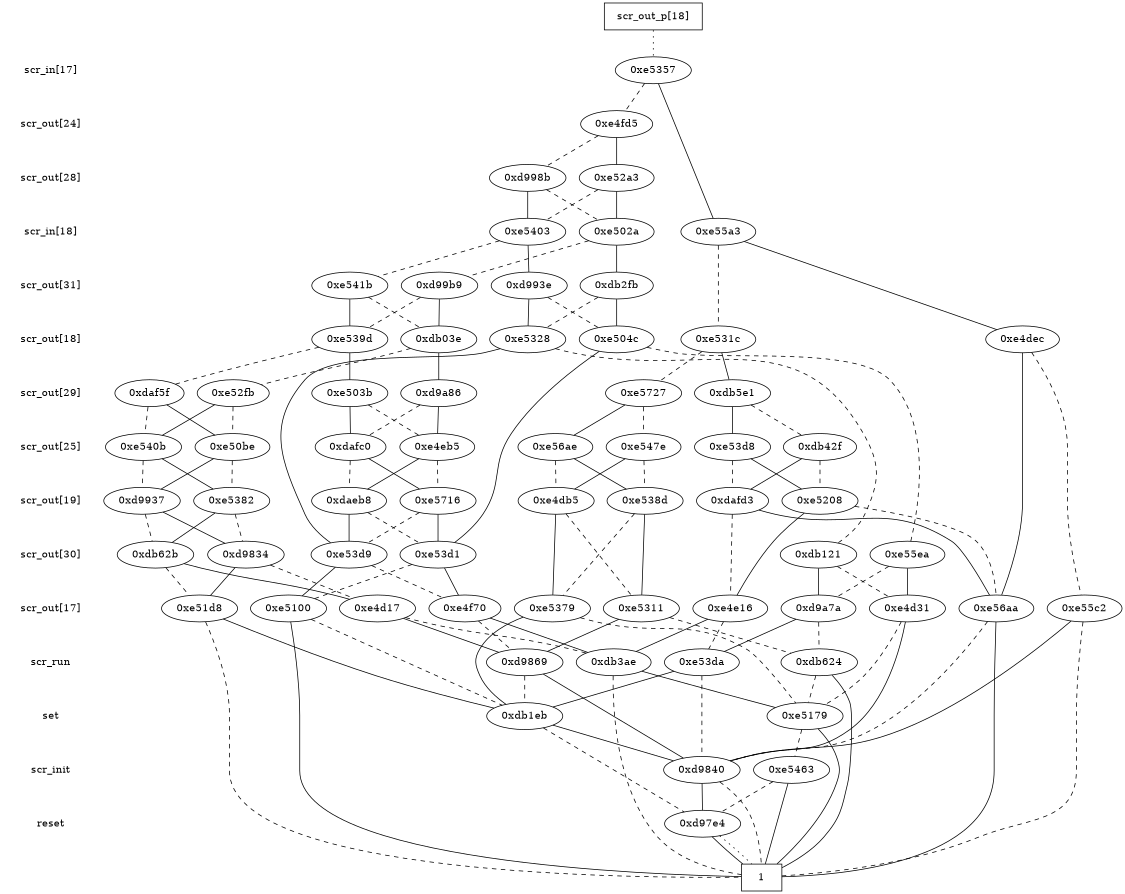 digraph "DD" {
size = "7.5,10"
center = true;
edge [dir = none];
{ node [shape = plaintext];
  edge [style = invis];
  "CONST NODES" [style = invis];
" scr_in[17] " -> " scr_out[24] " -> " scr_out[28] " -> " scr_in[18] " -> " scr_out[31] " -> " scr_out[18] " -> " scr_out[29] " -> " scr_out[25] " -> " scr_out[19] " -> " scr_out[30] " -> " scr_out[17] " -> " scr_run " -> " set " -> " scr_init " -> " reset " -> "CONST NODES"; 
}
{ rank = same; node [shape = box]; edge [style = invis];
"  scr_out_p[18]  "; }
{ rank = same; " scr_in[17] ";
"0xe5357";
}
{ rank = same; " scr_out[24] ";
"0xe4fd5";
}
{ rank = same; " scr_out[28] ";
"0xe52a3";
"0xd998b";
}
{ rank = same; " scr_in[18] ";
"0xe502a";
"0xe55a3";
"0xe5403";
}
{ rank = same; " scr_out[31] ";
"0xdb2fb";
"0xd99b9";
"0xd993e";
"0xe541b";
}
{ rank = same; " scr_out[18] ";
"0xe4dec";
"0xe504c";
"0xdb03e";
"0xe5328";
"0xe531c";
"0xe539d";
}
{ rank = same; " scr_out[29] ";
"0xdb5e1";
"0xe5727";
"0xd9a86";
"0xdaf5f";
"0xe503b";
"0xe52fb";
}
{ rank = same; " scr_out[25] ";
"0xdafc0";
"0xe4eb5";
"0xdb42f";
"0xe53d8";
"0xe547e";
"0xe56ae";
"0xe50be";
"0xe540b";
}
{ rank = same; " scr_out[19] ";
"0xdafd3";
"0xe538d";
"0xe5382";
"0xe5208";
"0xe4db5";
"0xd9937";
"0xdaeb8";
"0xe5716";
}
{ rank = same; " scr_out[30] ";
"0xd9834";
"0xdb62b";
"0xe53d1";
"0xe53d9";
"0xe55ea";
"0xdb121";
}
{ rank = same; " scr_out[17] ";
"0xe5100";
"0xe4d31";
"0xe4e16";
"0xe5311";
"0xe4d17";
"0xd9a7a";
"0xe51d8";
"0xe4f70";
"0xe55c2";
"0xe56aa";
"0xe5379";
}
{ rank = same; " scr_run ";
"0xe53da";
"0xdb3ae";
"0xd9869";
"0xdb624";
}
{ rank = same; " set ";
"0xe5179";
"0xdb1eb";
}
{ rank = same; " scr_init ";
"0xe5463";
"0xd9840";
}
{ rank = same; " reset ";
"0xd97e4";
}
{ rank = same; "CONST NODES";
{ node [shape = box]; "0xd979d";
}
}
"  scr_out_p[18]  " -> "0xe5357" [style = dotted];
"0xe5357" -> "0xe55a3";
"0xe5357" -> "0xe4fd5" [style = dashed];
"0xe4fd5" -> "0xe52a3";
"0xe4fd5" -> "0xd998b" [style = dashed];
"0xe52a3" -> "0xe502a";
"0xe52a3" -> "0xe5403" [style = dashed];
"0xd998b" -> "0xe5403";
"0xd998b" -> "0xe502a" [style = dashed];
"0xe502a" -> "0xdb2fb";
"0xe502a" -> "0xd99b9" [style = dashed];
"0xe55a3" -> "0xe4dec";
"0xe55a3" -> "0xe531c" [style = dashed];
"0xe5403" -> "0xd993e";
"0xe5403" -> "0xe541b" [style = dashed];
"0xdb2fb" -> "0xe504c";
"0xdb2fb" -> "0xe5328" [style = dashed];
"0xd99b9" -> "0xdb03e";
"0xd99b9" -> "0xe539d" [style = dashed];
"0xd993e" -> "0xe5328";
"0xd993e" -> "0xe504c" [style = dashed];
"0xe541b" -> "0xe539d";
"0xe541b" -> "0xdb03e" [style = dashed];
"0xe4dec" -> "0xe56aa";
"0xe4dec" -> "0xe55c2" [style = dashed];
"0xe504c" -> "0xe53d1";
"0xe504c" -> "0xe55ea" [style = dashed];
"0xdb03e" -> "0xd9a86";
"0xdb03e" -> "0xe52fb" [style = dashed];
"0xe5328" -> "0xe53d9";
"0xe5328" -> "0xdb121" [style = dashed];
"0xe531c" -> "0xdb5e1";
"0xe531c" -> "0xe5727" [style = dashed];
"0xe539d" -> "0xe503b";
"0xe539d" -> "0xdaf5f" [style = dashed];
"0xdb5e1" -> "0xe53d8";
"0xdb5e1" -> "0xdb42f" [style = dashed];
"0xe5727" -> "0xe56ae";
"0xe5727" -> "0xe547e" [style = dashed];
"0xd9a86" -> "0xe4eb5";
"0xd9a86" -> "0xdafc0" [style = dashed];
"0xdaf5f" -> "0xe50be";
"0xdaf5f" -> "0xe540b" [style = dashed];
"0xe503b" -> "0xdafc0";
"0xe503b" -> "0xe4eb5" [style = dashed];
"0xe52fb" -> "0xe540b";
"0xe52fb" -> "0xe50be" [style = dashed];
"0xdafc0" -> "0xe5716";
"0xdafc0" -> "0xdaeb8" [style = dashed];
"0xe4eb5" -> "0xdaeb8";
"0xe4eb5" -> "0xe5716" [style = dashed];
"0xdb42f" -> "0xdafd3";
"0xdb42f" -> "0xe5208" [style = dashed];
"0xe53d8" -> "0xe5208";
"0xe53d8" -> "0xdafd3" [style = dashed];
"0xe547e" -> "0xe4db5";
"0xe547e" -> "0xe538d" [style = dashed];
"0xe56ae" -> "0xe538d";
"0xe56ae" -> "0xe4db5" [style = dashed];
"0xe50be" -> "0xd9937";
"0xe50be" -> "0xe5382" [style = dashed];
"0xe540b" -> "0xe5382";
"0xe540b" -> "0xd9937" [style = dashed];
"0xdafd3" -> "0xe56aa";
"0xdafd3" -> "0xe4e16" [style = dashed];
"0xe538d" -> "0xe5311";
"0xe538d" -> "0xe5379" [style = dashed];
"0xe5382" -> "0xdb62b";
"0xe5382" -> "0xd9834" [style = dashed];
"0xe5208" -> "0xe4e16";
"0xe5208" -> "0xe56aa" [style = dashed];
"0xe4db5" -> "0xe5379";
"0xe4db5" -> "0xe5311" [style = dashed];
"0xd9937" -> "0xd9834";
"0xd9937" -> "0xdb62b" [style = dashed];
"0xdaeb8" -> "0xe53d9";
"0xdaeb8" -> "0xe53d1" [style = dashed];
"0xe5716" -> "0xe53d1";
"0xe5716" -> "0xe53d9" [style = dashed];
"0xd9834" -> "0xe51d8";
"0xd9834" -> "0xe4d17" [style = dashed];
"0xdb62b" -> "0xe4d17";
"0xdb62b" -> "0xe51d8" [style = dashed];
"0xe53d1" -> "0xe4f70";
"0xe53d1" -> "0xe5100" [style = dashed];
"0xe53d9" -> "0xe5100";
"0xe53d9" -> "0xe4f70" [style = dashed];
"0xe55ea" -> "0xe4d31";
"0xe55ea" -> "0xd9a7a" [style = dashed];
"0xdb121" -> "0xd9a7a";
"0xdb121" -> "0xe4d31" [style = dashed];
"0xe5100" -> "0xd979d";
"0xe5100" -> "0xdb1eb" [style = dashed];
"0xe4d31" -> "0xd9840";
"0xe4d31" -> "0xe5179" [style = dashed];
"0xe4e16" -> "0xdb3ae";
"0xe4e16" -> "0xe53da" [style = dashed];
"0xe5311" -> "0xd9869";
"0xe5311" -> "0xdb624" [style = dashed];
"0xe4d17" -> "0xd9869";
"0xe4d17" -> "0xdb3ae" [style = dashed];
"0xd9a7a" -> "0xe53da";
"0xd9a7a" -> "0xdb624" [style = dashed];
"0xe51d8" -> "0xdb1eb";
"0xe51d8" -> "0xd979d" [style = dashed];
"0xe4f70" -> "0xdb3ae";
"0xe4f70" -> "0xd9869" [style = dashed];
"0xe55c2" -> "0xd9840";
"0xe55c2" -> "0xd979d" [style = dashed];
"0xe56aa" -> "0xd979d";
"0xe56aa" -> "0xd9840" [style = dashed];
"0xe5379" -> "0xdb1eb";
"0xe5379" -> "0xe5179" [style = dashed];
"0xe53da" -> "0xdb1eb";
"0xe53da" -> "0xd9840" [style = dashed];
"0xdb3ae" -> "0xe5179";
"0xdb3ae" -> "0xd979d" [style = dashed];
"0xd9869" -> "0xd9840";
"0xd9869" -> "0xdb1eb" [style = dashed];
"0xdb624" -> "0xd979d";
"0xdb624" -> "0xe5179" [style = dashed];
"0xe5179" -> "0xd979d";
"0xe5179" -> "0xe5463" [style = dashed];
"0xdb1eb" -> "0xd9840";
"0xdb1eb" -> "0xd97e4" [style = dashed];
"0xe5463" -> "0xd979d";
"0xe5463" -> "0xd97e4" [style = dashed];
"0xd9840" -> "0xd97e4";
"0xd9840" -> "0xd979d" [style = dashed];
"0xd97e4" -> "0xd979d";
"0xd97e4" -> "0xd979d" [style = dotted];
"0xd979d" [label = "1"];
}
